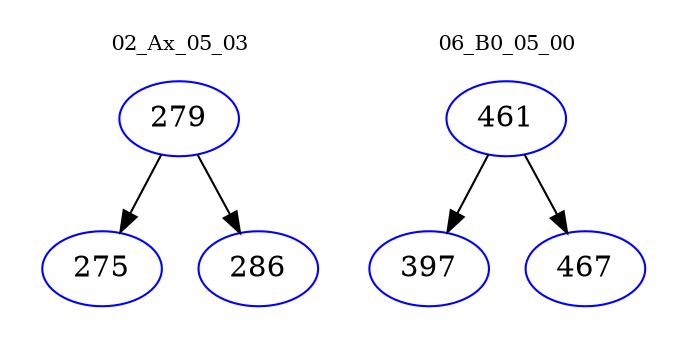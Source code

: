 digraph{
subgraph cluster_0 {
color = white
label = "02_Ax_05_03";
fontsize=10;
T0_279 [label="279", color="blue"]
T0_279 -> T0_275 [color="black"]
T0_275 [label="275", color="blue"]
T0_279 -> T0_286 [color="black"]
T0_286 [label="286", color="blue"]
}
subgraph cluster_1 {
color = white
label = "06_B0_05_00";
fontsize=10;
T1_461 [label="461", color="blue"]
T1_461 -> T1_397 [color="black"]
T1_397 [label="397", color="blue"]
T1_461 -> T1_467 [color="black"]
T1_467 [label="467", color="blue"]
}
}
